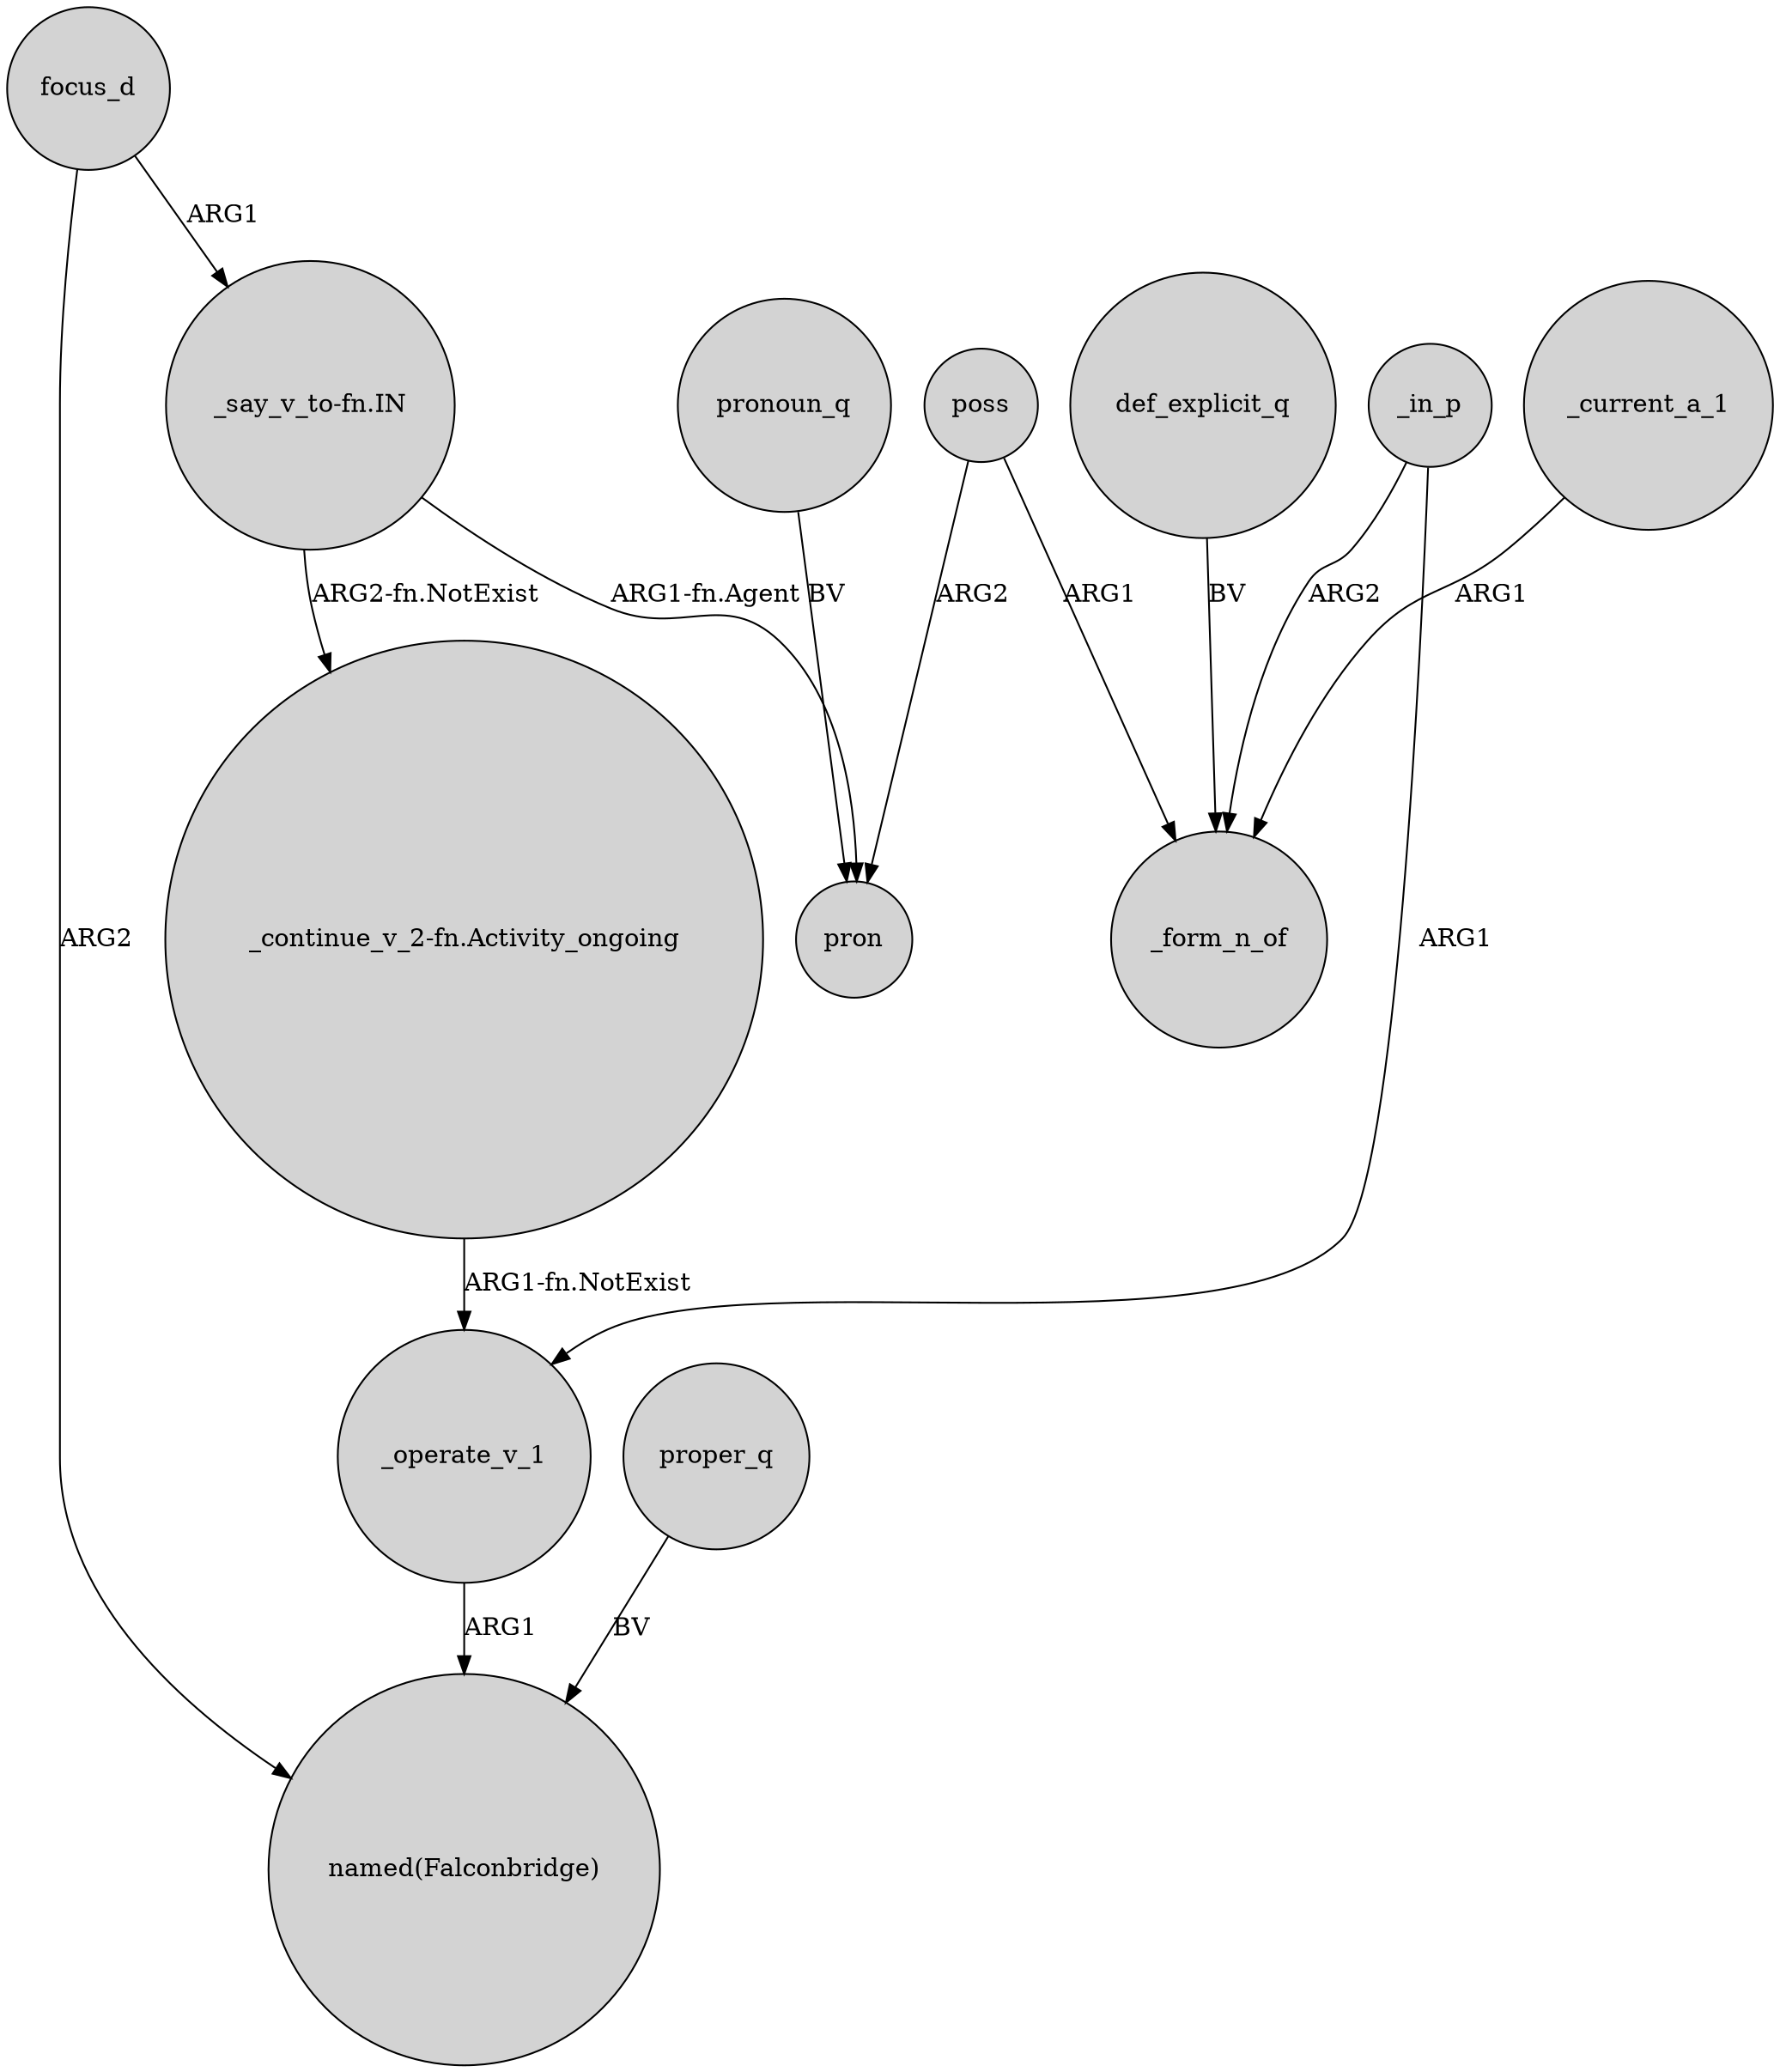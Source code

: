digraph {
	node [shape=circle style=filled]
	_operate_v_1 -> "named(Falconbridge)" [label=ARG1]
	_in_p -> _operate_v_1 [label=ARG1]
	"_say_v_to-fn.IN" -> "_continue_v_2-fn.Activity_ongoing" [label="ARG2-fn.NotExist"]
	def_explicit_q -> _form_n_of [label=BV]
	_current_a_1 -> _form_n_of [label=ARG1]
	poss -> pron [label=ARG2]
	_in_p -> _form_n_of [label=ARG2]
	poss -> _form_n_of [label=ARG1]
	"_continue_v_2-fn.Activity_ongoing" -> _operate_v_1 [label="ARG1-fn.NotExist"]
	focus_d -> "named(Falconbridge)" [label=ARG2]
	focus_d -> "_say_v_to-fn.IN" [label=ARG1]
	proper_q -> "named(Falconbridge)" [label=BV]
	"_say_v_to-fn.IN" -> pron [label="ARG1-fn.Agent"]
	pronoun_q -> pron [label=BV]
}
